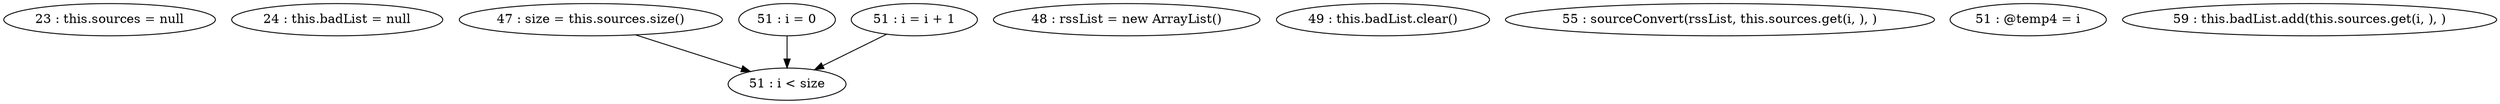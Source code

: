 digraph G {
"23 : this.sources = null"
"24 : this.badList = null"
"47 : size = this.sources.size()"
"47 : size = this.sources.size()" -> "51 : i < size"
"48 : rssList = new ArrayList()"
"49 : this.badList.clear()"
"51 : i = 0"
"51 : i = 0" -> "51 : i < size"
"51 : i < size"
"55 : sourceConvert(rssList, this.sources.get(i, ), )"
"51 : @temp4 = i"
"51 : i = i + 1"
"51 : i = i + 1" -> "51 : i < size"
"59 : this.badList.add(this.sources.get(i, ), )"
}